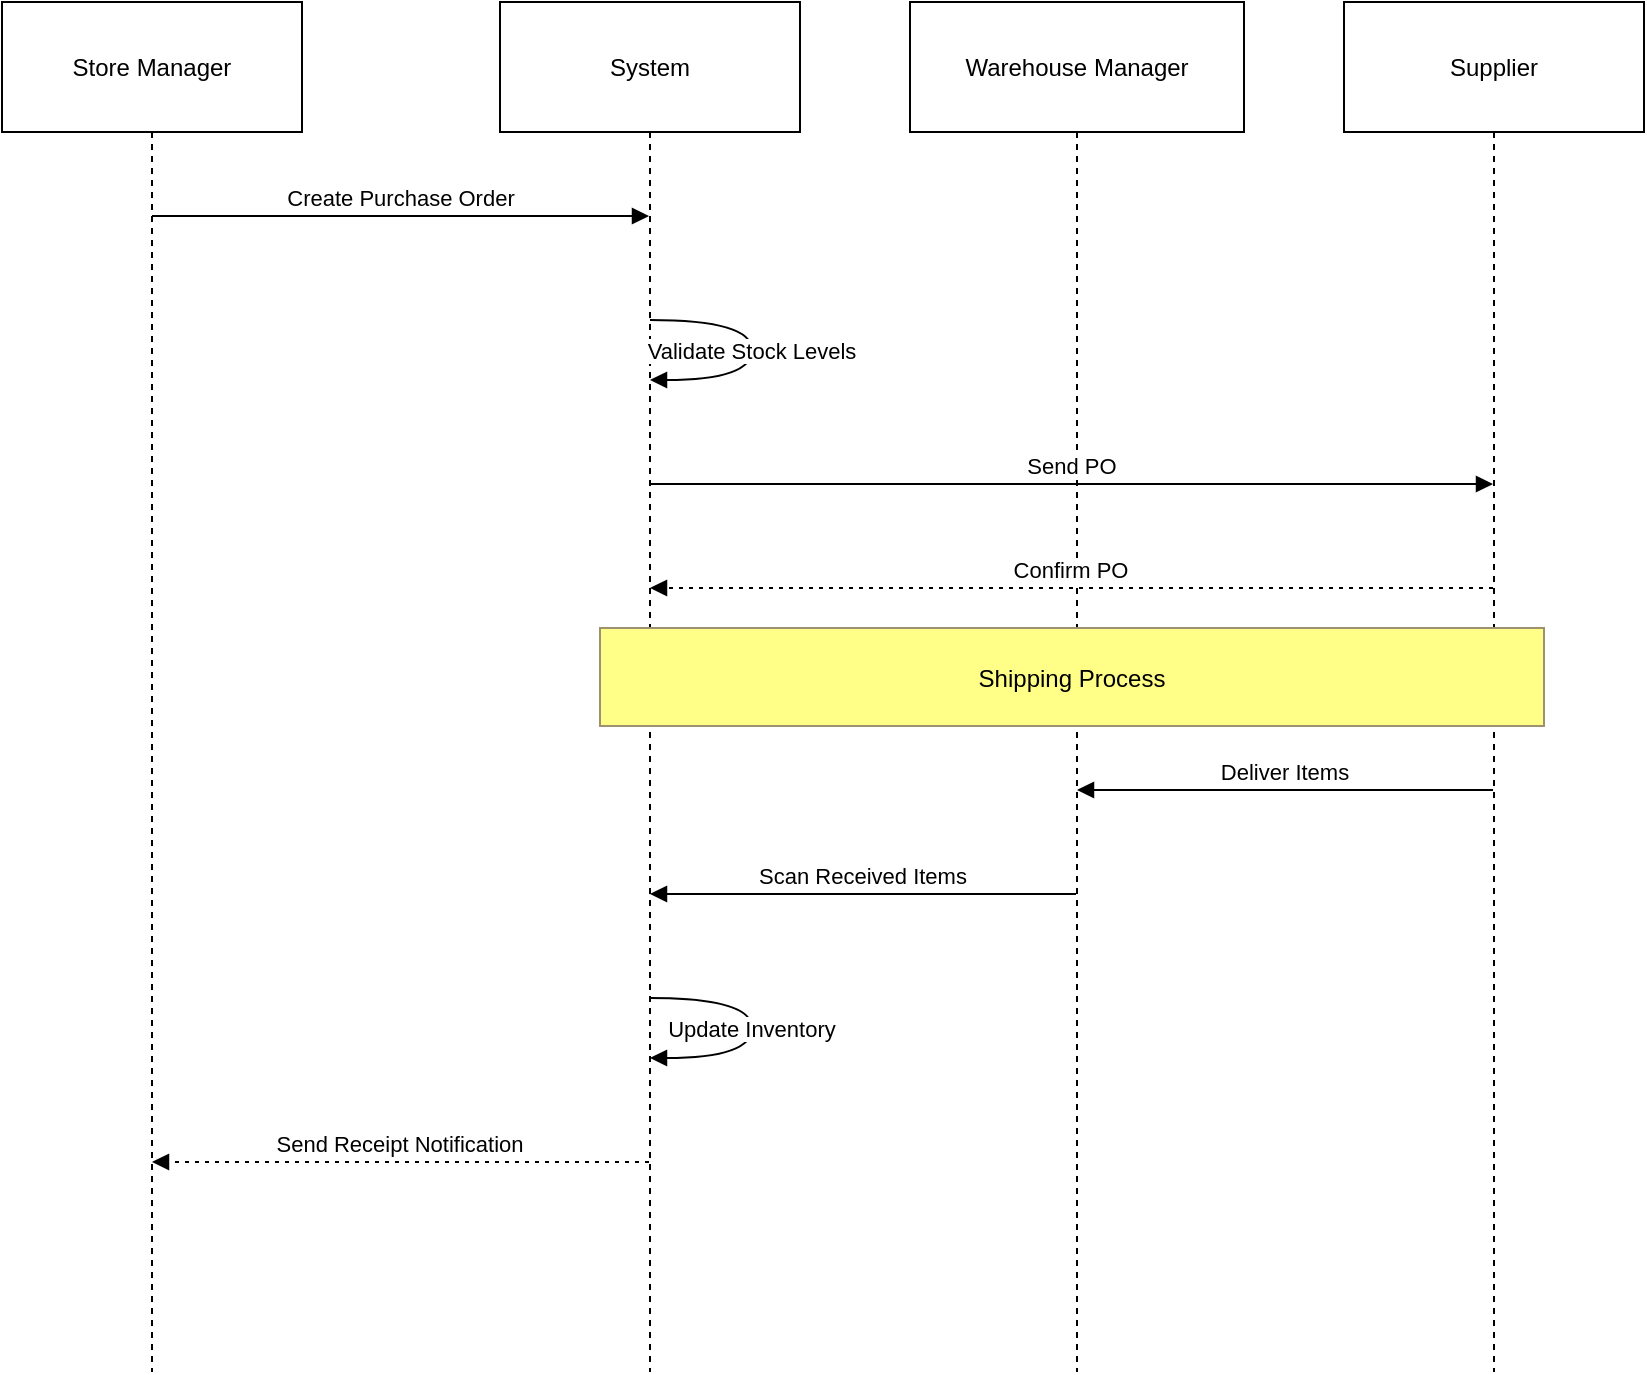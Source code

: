 <mxfile>
    <diagram id="kskPi5N7-bfQdzeNheZj" name="Page-1">
        <mxGraphModel dx="815" dy="938" grid="0" gridSize="10" guides="1" tooltips="1" connect="1" arrows="1" fold="1" page="0" pageScale="1" pageWidth="850" pageHeight="1100" math="0" shadow="0">
            <root>
                <mxCell id="0"/>
                <mxCell id="1" parent="0"/>
                <mxCell id="3" value="Store Manager" style="shape=umlLifeline;perimeter=lifelinePerimeter;whiteSpace=wrap;container=1;dropTarget=0;collapsible=0;recursiveResize=0;outlineConnect=0;portConstraint=eastwest;newEdgeStyle={&quot;edgeStyle&quot;:&quot;elbowEdgeStyle&quot;,&quot;elbow&quot;:&quot;vertical&quot;,&quot;curved&quot;:0,&quot;rounded&quot;:0};size=65;" vertex="1" parent="1">
                    <mxGeometry x="20" y="40" width="150" height="685" as="geometry"/>
                </mxCell>
                <mxCell id="4" value="System" style="shape=umlLifeline;perimeter=lifelinePerimeter;whiteSpace=wrap;container=1;dropTarget=0;collapsible=0;recursiveResize=0;outlineConnect=0;portConstraint=eastwest;newEdgeStyle={&quot;edgeStyle&quot;:&quot;elbowEdgeStyle&quot;,&quot;elbow&quot;:&quot;vertical&quot;,&quot;curved&quot;:0,&quot;rounded&quot;:0};size=65;" vertex="1" parent="1">
                    <mxGeometry x="269" y="40" width="150" height="685" as="geometry"/>
                </mxCell>
                <mxCell id="5" value="Warehouse Manager" style="shape=umlLifeline;perimeter=lifelinePerimeter;whiteSpace=wrap;container=1;dropTarget=0;collapsible=0;recursiveResize=0;outlineConnect=0;portConstraint=eastwest;newEdgeStyle={&quot;edgeStyle&quot;:&quot;elbowEdgeStyle&quot;,&quot;elbow&quot;:&quot;vertical&quot;,&quot;curved&quot;:0,&quot;rounded&quot;:0};size=65;" vertex="1" parent="1">
                    <mxGeometry x="474" y="40" width="167" height="685" as="geometry"/>
                </mxCell>
                <mxCell id="6" value="Supplier" style="shape=umlLifeline;perimeter=lifelinePerimeter;whiteSpace=wrap;container=1;dropTarget=0;collapsible=0;recursiveResize=0;outlineConnect=0;portConstraint=eastwest;newEdgeStyle={&quot;edgeStyle&quot;:&quot;elbowEdgeStyle&quot;,&quot;elbow&quot;:&quot;vertical&quot;,&quot;curved&quot;:0,&quot;rounded&quot;:0};size=65;" vertex="1" parent="1">
                    <mxGeometry x="691" y="40" width="150" height="685" as="geometry"/>
                </mxCell>
                <mxCell id="7" value="Create Purchase Order" style="verticalAlign=bottom;edgeStyle=elbowEdgeStyle;elbow=vertical;curved=0;rounded=0;endArrow=block;" edge="1" parent="1" source="3" target="4">
                    <mxGeometry relative="1" as="geometry">
                        <Array as="points">
                            <mxPoint x="228" y="147"/>
                        </Array>
                    </mxGeometry>
                </mxCell>
                <mxCell id="8" value="Validate Stock Levels" style="curved=1;endArrow=block;rounded=0;" edge="1" parent="1" source="4" target="4">
                    <mxGeometry relative="1" as="geometry">
                        <Array as="points">
                            <mxPoint x="395" y="199"/>
                            <mxPoint x="395" y="229"/>
                        </Array>
                    </mxGeometry>
                </mxCell>
                <mxCell id="9" value="Send PO" style="verticalAlign=bottom;edgeStyle=elbowEdgeStyle;elbow=vertical;curved=0;rounded=0;endArrow=block;" edge="1" parent="1" source="4" target="6">
                    <mxGeometry relative="1" as="geometry">
                        <Array as="points">
                            <mxPoint x="563" y="281"/>
                        </Array>
                    </mxGeometry>
                </mxCell>
                <mxCell id="10" value="Confirm PO" style="verticalAlign=bottom;edgeStyle=elbowEdgeStyle;elbow=vertical;curved=0;rounded=0;dashed=1;dashPattern=2 3;endArrow=block;" edge="1" parent="1" source="6" target="4">
                    <mxGeometry relative="1" as="geometry">
                        <Array as="points">
                            <mxPoint x="566" y="333"/>
                        </Array>
                    </mxGeometry>
                </mxCell>
                <mxCell id="11" value="Deliver Items" style="verticalAlign=bottom;edgeStyle=elbowEdgeStyle;elbow=vertical;curved=0;rounded=0;endArrow=block;" edge="1" parent="1" source="6" target="5">
                    <mxGeometry relative="1" as="geometry">
                        <Array as="points">
                            <mxPoint x="673" y="434"/>
                        </Array>
                    </mxGeometry>
                </mxCell>
                <mxCell id="12" value="Scan Received Items" style="verticalAlign=bottom;edgeStyle=elbowEdgeStyle;elbow=vertical;curved=0;rounded=0;endArrow=block;" edge="1" parent="1" source="5" target="4">
                    <mxGeometry relative="1" as="geometry">
                        <Array as="points">
                            <mxPoint x="462" y="486"/>
                        </Array>
                    </mxGeometry>
                </mxCell>
                <mxCell id="13" value="Update Inventory" style="curved=1;endArrow=block;rounded=0;" edge="1" parent="1" source="4" target="4">
                    <mxGeometry relative="1" as="geometry">
                        <Array as="points">
                            <mxPoint x="395" y="538"/>
                            <mxPoint x="395" y="568"/>
                        </Array>
                    </mxGeometry>
                </mxCell>
                <mxCell id="14" value="Send Receipt Notification" style="verticalAlign=bottom;edgeStyle=elbowEdgeStyle;elbow=vertical;curved=0;rounded=0;dashed=1;dashPattern=2 3;endArrow=block;" edge="1" parent="1" source="4" target="3">
                    <mxGeometry relative="1" as="geometry">
                        <Array as="points">
                            <mxPoint x="231" y="620"/>
                        </Array>
                    </mxGeometry>
                </mxCell>
                <mxCell id="15" value="Shipping Process" style="fillColor=#ffff88;strokeColor=#9E916F;" vertex="1" parent="1">
                    <mxGeometry x="319" y="353" width="472" height="49" as="geometry"/>
                </mxCell>
            </root>
        </mxGraphModel>
    </diagram>
</mxfile>